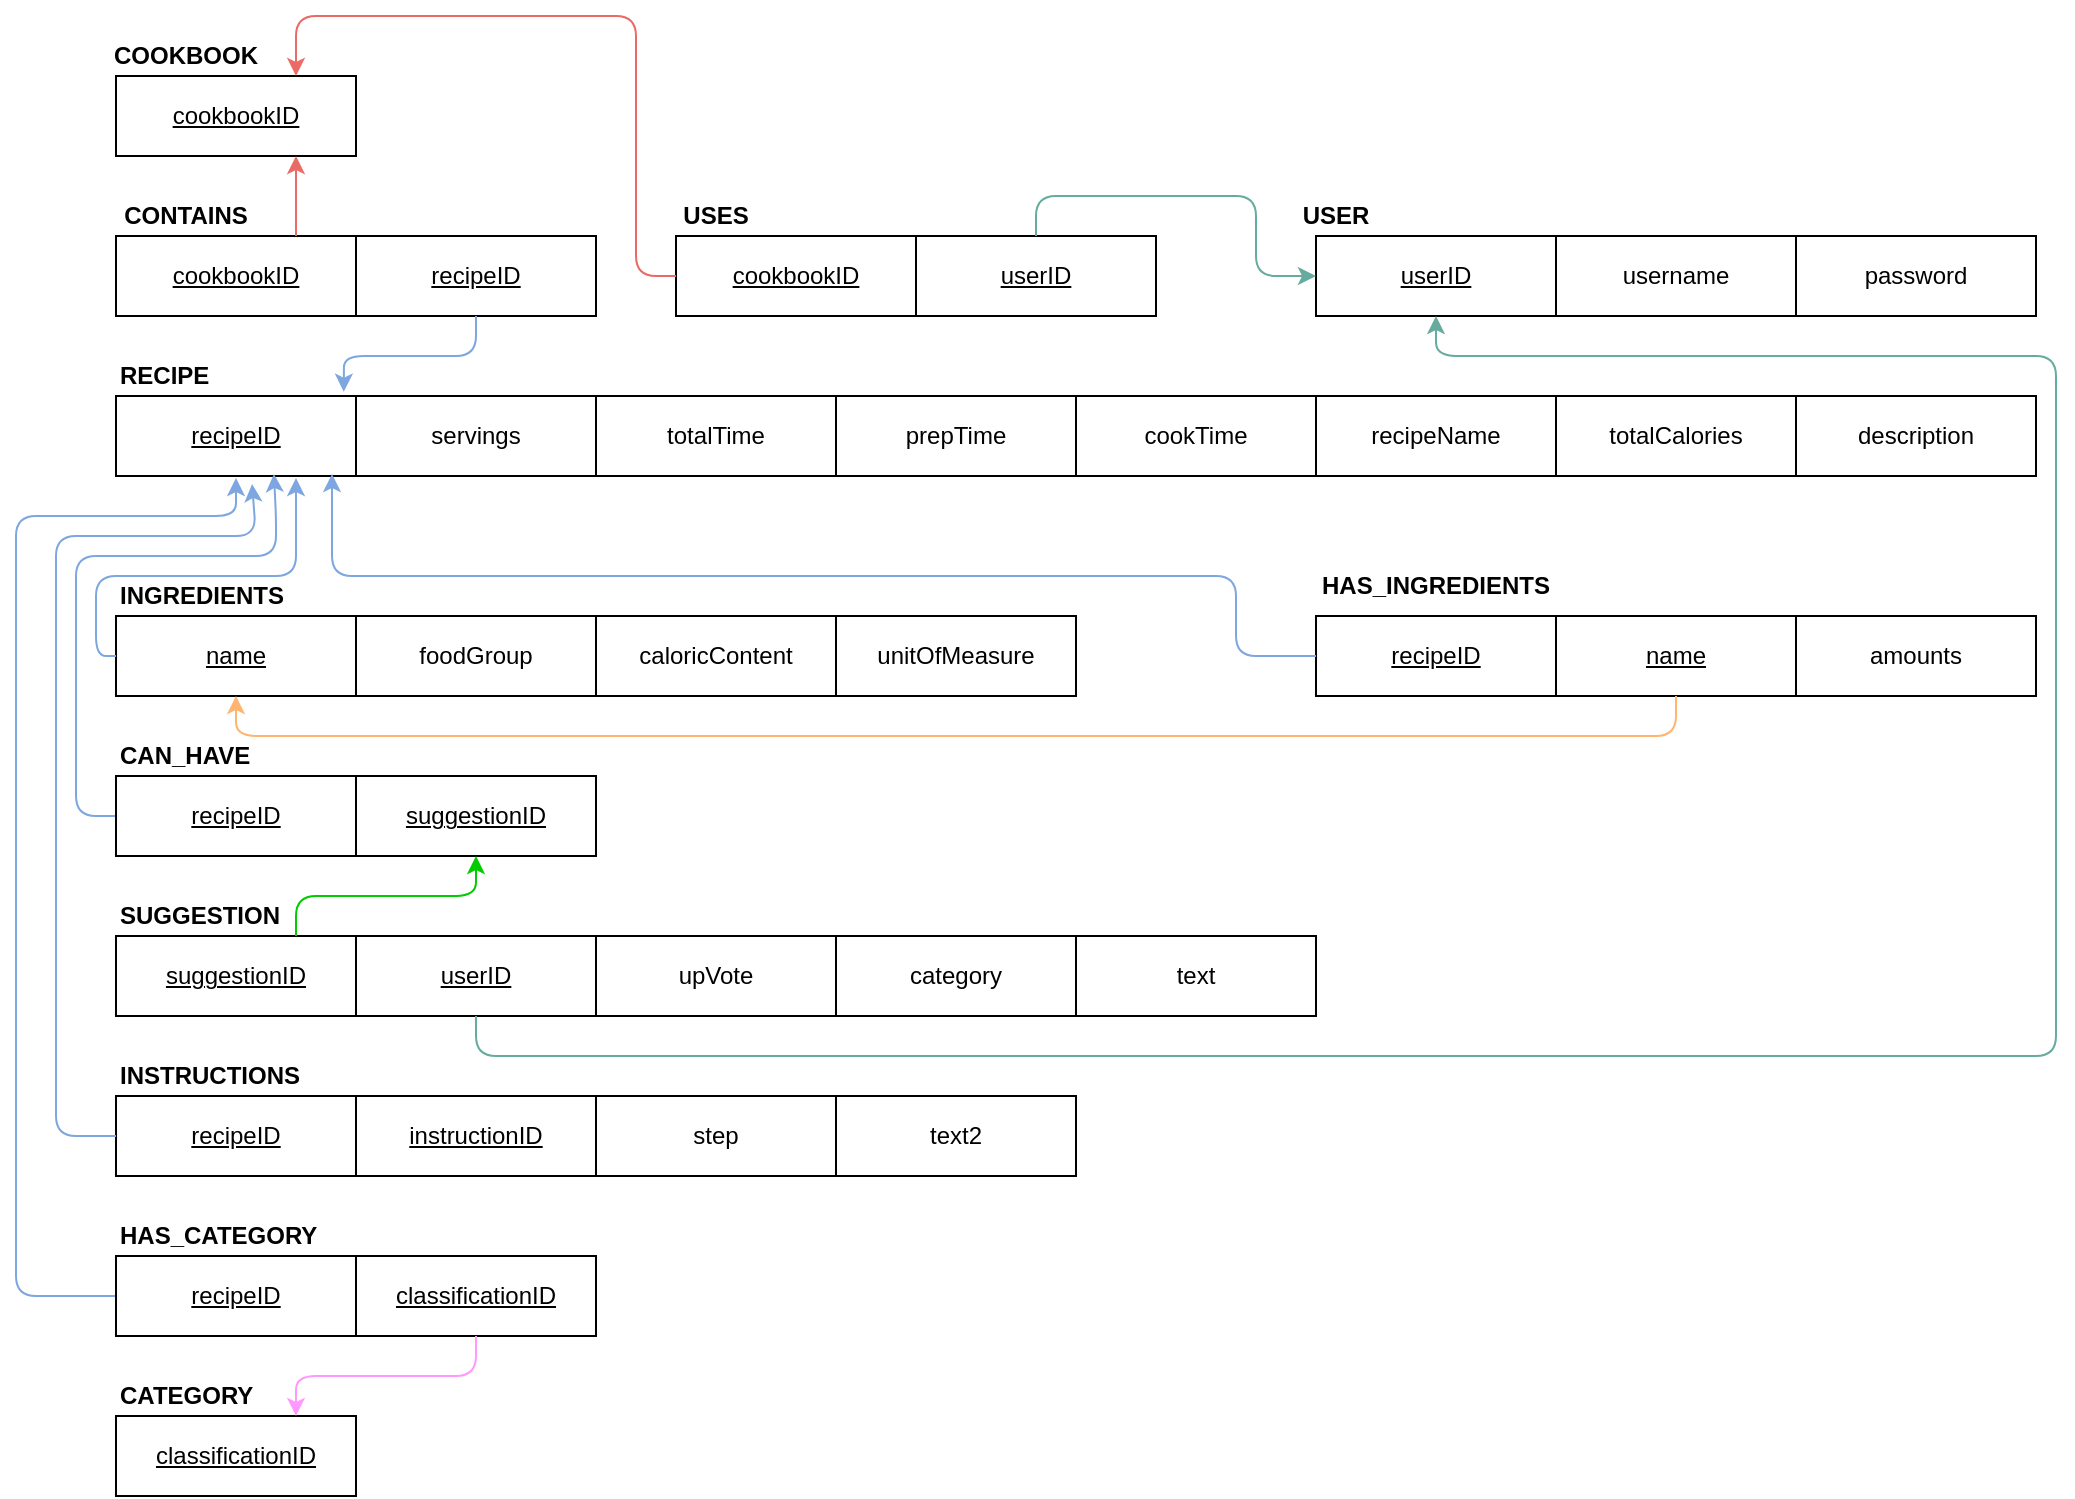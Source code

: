 <mxfile version="14.4.2" type="device"><diagram id="aLd0v4KJAVYEH-Jr9pIy" name="Page-1"><mxGraphModel dx="2128" dy="547" grid="1" gridSize="10" guides="1" tooltips="1" connect="1" arrows="1" fold="1" page="1" pageScale="1" pageWidth="850" pageHeight="1100" math="0" shadow="0"><root><mxCell id="0"/><mxCell id="1" parent="0"/><mxCell id="J_Jlcfr4WxMdh1qYqlRO-1" value="&lt;span&gt;userID&lt;/span&gt;" style="rounded=0;whiteSpace=wrap;html=1;fontStyle=4" vertex="1" parent="1"><mxGeometry x="600" y="170" width="120" height="40" as="geometry"/></mxCell><mxCell id="J_Jlcfr4WxMdh1qYqlRO-2" value="username" style="rounded=0;whiteSpace=wrap;html=1;" vertex="1" parent="1"><mxGeometry x="720" y="170" width="120" height="40" as="geometry"/></mxCell><mxCell id="J_Jlcfr4WxMdh1qYqlRO-3" value="password" style="rounded=0;whiteSpace=wrap;html=1;" vertex="1" parent="1"><mxGeometry x="840" y="170" width="120" height="40" as="geometry"/></mxCell><mxCell id="J_Jlcfr4WxMdh1qYqlRO-4" value="foodGroup" style="rounded=0;whiteSpace=wrap;html=1;fontStyle=0" vertex="1" parent="1"><mxGeometry x="120" y="360" width="120" height="40" as="geometry"/></mxCell><mxCell id="J_Jlcfr4WxMdh1qYqlRO-5" value="caloricContent" style="rounded=0;whiteSpace=wrap;html=1;" vertex="1" parent="1"><mxGeometry x="240" y="360" width="120" height="40" as="geometry"/></mxCell><mxCell id="J_Jlcfr4WxMdh1qYqlRO-6" value="USER" style="text;html=1;strokeColor=none;fillColor=none;align=center;verticalAlign=middle;whiteSpace=wrap;rounded=0;fontStyle=1" vertex="1" parent="1"><mxGeometry x="600" y="150" width="20" height="20" as="geometry"/></mxCell><mxCell id="J_Jlcfr4WxMdh1qYqlRO-7" value="&lt;div align=&quot;left&quot;&gt;INGREDIENTS&lt;/div&gt;" style="text;html=1;strokeColor=none;fillColor=none;align=left;verticalAlign=middle;whiteSpace=wrap;rounded=0;fontStyle=1" vertex="1" parent="1"><mxGeometry y="340" width="90" height="20" as="geometry"/></mxCell><mxCell id="J_Jlcfr4WxMdh1qYqlRO-8" value="name" style="rounded=0;whiteSpace=wrap;html=1;fontStyle=4" vertex="1" parent="1"><mxGeometry y="360" width="120" height="40" as="geometry"/></mxCell><mxCell id="J_Jlcfr4WxMdh1qYqlRO-9" value="&lt;div&gt;unitOfMeasure&lt;/div&gt;" style="rounded=0;whiteSpace=wrap;html=1;" vertex="1" parent="1"><mxGeometry x="360" y="360" width="120" height="40" as="geometry"/></mxCell><mxCell id="J_Jlcfr4WxMdh1qYqlRO-12" value="servings" style="rounded=0;whiteSpace=wrap;html=1;" vertex="1" parent="1"><mxGeometry x="120" y="250" width="120" height="40" as="geometry"/></mxCell><mxCell id="J_Jlcfr4WxMdh1qYqlRO-13" value="totalTime" style="rounded=0;whiteSpace=wrap;html=1;" vertex="1" parent="1"><mxGeometry x="240" y="250" width="120" height="40" as="geometry"/></mxCell><mxCell id="J_Jlcfr4WxMdh1qYqlRO-14" value="RECIPE" style="text;html=1;strokeColor=none;fillColor=none;align=left;verticalAlign=middle;whiteSpace=wrap;rounded=0;fontStyle=1" vertex="1" parent="1"><mxGeometry y="230" width="90" height="20" as="geometry"/></mxCell><mxCell id="J_Jlcfr4WxMdh1qYqlRO-15" value="&lt;span&gt;recipeID&lt;/span&gt;" style="rounded=0;whiteSpace=wrap;html=1;fontStyle=4" vertex="1" parent="1"><mxGeometry y="250" width="120" height="40" as="geometry"/></mxCell><mxCell id="J_Jlcfr4WxMdh1qYqlRO-16" value="prepTime" style="rounded=0;whiteSpace=wrap;html=1;" vertex="1" parent="1"><mxGeometry x="360" y="250" width="120" height="40" as="geometry"/></mxCell><mxCell id="J_Jlcfr4WxMdh1qYqlRO-17" value="cookTime" style="rounded=0;whiteSpace=wrap;html=1;" vertex="1" parent="1"><mxGeometry x="480" y="250" width="120" height="40" as="geometry"/></mxCell><mxCell id="J_Jlcfr4WxMdh1qYqlRO-18" value="recipeName" style="rounded=0;whiteSpace=wrap;html=1;" vertex="1" parent="1"><mxGeometry x="600" y="250" width="120" height="40" as="geometry"/></mxCell><mxCell id="J_Jlcfr4WxMdh1qYqlRO-19" value="totalCalories" style="rounded=0;whiteSpace=wrap;html=1;" vertex="1" parent="1"><mxGeometry x="720" y="250" width="120" height="40" as="geometry"/></mxCell><mxCell id="J_Jlcfr4WxMdh1qYqlRO-20" value="description" style="rounded=0;whiteSpace=wrap;html=1;" vertex="1" parent="1"><mxGeometry x="840" y="250" width="120" height="40" as="geometry"/></mxCell><mxCell id="J_Jlcfr4WxMdh1qYqlRO-21" value="upVote" style="rounded=0;whiteSpace=wrap;html=1;" vertex="1" parent="1"><mxGeometry x="240" y="520" width="120" height="40" as="geometry"/></mxCell><mxCell id="J_Jlcfr4WxMdh1qYqlRO-22" value="category" style="rounded=0;whiteSpace=wrap;html=1;" vertex="1" parent="1"><mxGeometry x="360" y="520" width="120" height="40" as="geometry"/></mxCell><mxCell id="J_Jlcfr4WxMdh1qYqlRO-23" value="SUGGESTION" style="text;html=1;strokeColor=none;fillColor=none;align=left;verticalAlign=middle;whiteSpace=wrap;rounded=0;fontStyle=1" vertex="1" parent="1"><mxGeometry y="500" width="90" height="20" as="geometry"/></mxCell><mxCell id="J_Jlcfr4WxMdh1qYqlRO-24" value="suggestionID" style="rounded=0;whiteSpace=wrap;html=1;fontStyle=4" vertex="1" parent="1"><mxGeometry y="520" width="120" height="40" as="geometry"/></mxCell><mxCell id="J_Jlcfr4WxMdh1qYqlRO-25" value="text" style="rounded=0;whiteSpace=wrap;html=1;" vertex="1" parent="1"><mxGeometry x="480" y="520" width="120" height="40" as="geometry"/></mxCell><mxCell id="J_Jlcfr4WxMdh1qYqlRO-26" value="step" style="rounded=0;whiteSpace=wrap;html=1;" vertex="1" parent="1"><mxGeometry x="240" y="600" width="120" height="40" as="geometry"/></mxCell><mxCell id="J_Jlcfr4WxMdh1qYqlRO-27" value="text2" style="rounded=0;whiteSpace=wrap;html=1;" vertex="1" parent="1"><mxGeometry x="360" y="600" width="120" height="40" as="geometry"/></mxCell><mxCell id="J_Jlcfr4WxMdh1qYqlRO-28" value="INSTRUCTIONS" style="text;html=1;strokeColor=none;fillColor=none;align=left;verticalAlign=middle;whiteSpace=wrap;rounded=0;fontStyle=1" vertex="1" parent="1"><mxGeometry y="580" width="90" height="20" as="geometry"/></mxCell><mxCell id="J_Jlcfr4WxMdh1qYqlRO-29" value="instructionID" style="rounded=0;whiteSpace=wrap;html=1;fontStyle=4" vertex="1" parent="1"><mxGeometry x="120" y="600" width="120" height="40" as="geometry"/></mxCell><mxCell id="J_Jlcfr4WxMdh1qYqlRO-31" value="CATEGORY" style="text;html=1;strokeColor=none;fillColor=none;align=left;verticalAlign=middle;whiteSpace=wrap;rounded=0;fontStyle=1" vertex="1" parent="1"><mxGeometry y="740" width="90" height="20" as="geometry"/></mxCell><mxCell id="J_Jlcfr4WxMdh1qYqlRO-32" value="classificationID" style="rounded=0;whiteSpace=wrap;html=1;fontStyle=4" vertex="1" parent="1"><mxGeometry y="760" width="120" height="40" as="geometry"/></mxCell><mxCell id="J_Jlcfr4WxMdh1qYqlRO-33" value="&lt;span&gt;cookbookID&lt;/span&gt;" style="rounded=0;whiteSpace=wrap;html=1;fontStyle=4" vertex="1" parent="1"><mxGeometry y="90" width="120" height="40" as="geometry"/></mxCell><mxCell id="J_Jlcfr4WxMdh1qYqlRO-34" value="COOKBOOK" style="text;html=1;strokeColor=none;fillColor=none;align=center;verticalAlign=middle;whiteSpace=wrap;rounded=0;fontStyle=1" vertex="1" parent="1"><mxGeometry y="70" width="70" height="20" as="geometry"/></mxCell><mxCell id="J_Jlcfr4WxMdh1qYqlRO-60" value="&lt;span&gt;userID&lt;/span&gt;" style="rounded=0;whiteSpace=wrap;html=1;fontStyle=4" vertex="1" parent="1"><mxGeometry x="120" y="520" width="120" height="40" as="geometry"/></mxCell><mxCell id="J_Jlcfr4WxMdh1qYqlRO-71" value="&lt;span&gt;recipeID&lt;/span&gt;" style="rounded=0;whiteSpace=wrap;html=1;fontStyle=4" vertex="1" parent="1"><mxGeometry x="120" y="170" width="120" height="40" as="geometry"/></mxCell><mxCell id="J_Jlcfr4WxMdh1qYqlRO-80" value="" style="endArrow=classic;html=1;strokeColor=#7EA6E0;fillColor=#3399FF;exitX=0;exitY=0.5;exitDx=0;exitDy=0;" edge="1" parent="1"><mxGeometry width="50" height="50" relative="1" as="geometry"><mxPoint y="380" as="sourcePoint"/><mxPoint x="90" y="291" as="targetPoint"/><Array as="points"><mxPoint x="-10" y="380"/><mxPoint x="-10" y="340"/><mxPoint x="90" y="340"/><mxPoint x="90" y="310"/></Array></mxGeometry></mxCell><mxCell id="J_Jlcfr4WxMdh1qYqlRO-82" value="" style="endArrow=classic;html=1;strokeColor=#7EA6E0;fillColor=#3399FF;exitX=0;exitY=0.5;exitDx=0;exitDy=0;entryX=0.658;entryY=0.975;entryDx=0;entryDy=0;entryPerimeter=0;" edge="1" parent="1" source="J_Jlcfr4WxMdh1qYqlRO-106" target="J_Jlcfr4WxMdh1qYqlRO-15"><mxGeometry width="50" height="50" relative="1" as="geometry"><mxPoint y="460" as="sourcePoint"/><mxPoint x="210" y="430" as="targetPoint"/><Array as="points"><mxPoint x="-20" y="460"/><mxPoint x="-20" y="330"/><mxPoint x="80" y="330"/><mxPoint x="80" y="310"/></Array></mxGeometry></mxCell><mxCell id="J_Jlcfr4WxMdh1qYqlRO-86" value="" style="endArrow=classic;html=1;strokeColor=#7EA6E0;fillColor=#3399FF;exitX=0;exitY=0.5;exitDx=0;exitDy=0;" edge="1" parent="1" source="J_Jlcfr4WxMdh1qYqlRO-102"><mxGeometry width="50" height="50" relative="1" as="geometry"><mxPoint x="140" y="598" as="sourcePoint"/><mxPoint x="60" y="291" as="targetPoint"/><Array as="points"><mxPoint x="-50" y="700"/><mxPoint x="-50" y="510"/><mxPoint x="-50" y="310"/><mxPoint x="60" y="310"/></Array></mxGeometry></mxCell><mxCell id="J_Jlcfr4WxMdh1qYqlRO-92" value="" style="endArrow=classic;html=1;strokeColor=#67AB9F;fillColor=#3399FF;entryX=0.5;entryY=1;entryDx=0;entryDy=0;exitX=0.5;exitY=1;exitDx=0;exitDy=0;" edge="1" parent="1" source="J_Jlcfr4WxMdh1qYqlRO-60" target="J_Jlcfr4WxMdh1qYqlRO-1"><mxGeometry width="50" height="50" relative="1" as="geometry"><mxPoint x="300" y="480" as="sourcePoint"/><mxPoint x="710" y="580" as="targetPoint"/><Array as="points"><mxPoint x="180" y="580"/><mxPoint x="530" y="580"/><mxPoint x="970" y="580"/><mxPoint x="970" y="230"/><mxPoint x="660" y="230"/></Array></mxGeometry></mxCell><mxCell id="J_Jlcfr4WxMdh1qYqlRO-95" value="amounts" style="rounded=0;whiteSpace=wrap;html=1;fontStyle=0" vertex="1" parent="1"><mxGeometry x="840" y="360" width="120" height="40" as="geometry"/></mxCell><mxCell id="J_Jlcfr4WxMdh1qYqlRO-96" value="&lt;span&gt;recipeID&lt;/span&gt;" style="rounded=0;whiteSpace=wrap;html=1;fontStyle=4" vertex="1" parent="1"><mxGeometry x="600" y="360" width="120" height="40" as="geometry"/></mxCell><mxCell id="J_Jlcfr4WxMdh1qYqlRO-97" value="HAS_INGREDIENTS" style="text;html=1;strokeColor=none;fillColor=none;align=center;verticalAlign=middle;whiteSpace=wrap;rounded=0;fontStyle=1" vertex="1" parent="1"><mxGeometry x="600" y="340" width="120" height="10" as="geometry"/></mxCell><mxCell id="J_Jlcfr4WxMdh1qYqlRO-98" value="" style="endArrow=classic;html=1;strokeColor=#7EA6E0;fillColor=#3399FF;exitX=0;exitY=0.5;exitDx=0;exitDy=0;entryX=0.9;entryY=0.975;entryDx=0;entryDy=0;entryPerimeter=0;" edge="1" parent="1" source="J_Jlcfr4WxMdh1qYqlRO-96" target="J_Jlcfr4WxMdh1qYqlRO-15"><mxGeometry width="50" height="50" relative="1" as="geometry"><mxPoint x="623" y="390" as="sourcePoint"/><mxPoint x="70.16" y="291.88" as="targetPoint"/><Array as="points"><mxPoint x="560" y="380"/><mxPoint x="560" y="340"/><mxPoint x="108" y="340"/></Array></mxGeometry></mxCell><mxCell id="J_Jlcfr4WxMdh1qYqlRO-99" value="name" style="rounded=0;whiteSpace=wrap;html=1;fontStyle=4" vertex="1" parent="1"><mxGeometry x="720" y="360" width="120" height="40" as="geometry"/></mxCell><mxCell id="J_Jlcfr4WxMdh1qYqlRO-100" value="" style="endArrow=classic;html=1;strokeColor=#FFB570;fillColor=#3399FF;entryX=0.5;entryY=1;entryDx=0;entryDy=0;exitX=0.5;exitY=1;exitDx=0;exitDy=0;" edge="1" parent="1" source="J_Jlcfr4WxMdh1qYqlRO-99" target="J_Jlcfr4WxMdh1qYqlRO-8"><mxGeometry width="50" height="50" relative="1" as="geometry"><mxPoint x="623" y="410" as="sourcePoint"/><mxPoint x="143" y="400" as="targetPoint"/><Array as="points"><mxPoint x="780" y="420"/><mxPoint x="60" y="420"/></Array></mxGeometry></mxCell><mxCell id="J_Jlcfr4WxMdh1qYqlRO-101" value="HAS_CATEGORY" style="text;html=1;strokeColor=none;fillColor=none;align=left;verticalAlign=middle;whiteSpace=wrap;rounded=0;fontStyle=1" vertex="1" parent="1"><mxGeometry y="660" width="90" height="20" as="geometry"/></mxCell><mxCell id="J_Jlcfr4WxMdh1qYqlRO-102" value="&lt;span&gt;recipeID&lt;/span&gt;" style="rounded=0;whiteSpace=wrap;html=1;fontStyle=4" vertex="1" parent="1"><mxGeometry y="680" width="120" height="40" as="geometry"/></mxCell><mxCell id="J_Jlcfr4WxMdh1qYqlRO-104" value="CAN_HAVE" style="text;html=1;strokeColor=none;fillColor=none;align=left;verticalAlign=middle;whiteSpace=wrap;rounded=0;fontStyle=1" vertex="1" parent="1"><mxGeometry y="420" width="90" height="20" as="geometry"/></mxCell><mxCell id="J_Jlcfr4WxMdh1qYqlRO-105" value="suggestionID" style="rounded=0;whiteSpace=wrap;html=1;fontStyle=4" vertex="1" parent="1"><mxGeometry x="120" y="440" width="120" height="40" as="geometry"/></mxCell><mxCell id="J_Jlcfr4WxMdh1qYqlRO-106" value="&lt;span&gt;recipeID&lt;/span&gt;" style="rounded=0;whiteSpace=wrap;html=1;fontStyle=4" vertex="1" parent="1"><mxGeometry y="440" width="120" height="40" as="geometry"/></mxCell><mxCell id="J_Jlcfr4WxMdh1qYqlRO-107" value="" style="endArrow=classic;html=1;strokeColor=#00CC00;fillColor=#3399FF;exitX=0.75;exitY=0;exitDx=0;exitDy=0;entryX=0.5;entryY=1;entryDx=0;entryDy=0;" edge="1" parent="1" source="J_Jlcfr4WxMdh1qYqlRO-24" target="J_Jlcfr4WxMdh1qYqlRO-105"><mxGeometry width="50" height="50" relative="1" as="geometry"><mxPoint x="660" y="500" as="sourcePoint"/><mxPoint x="710" y="450" as="targetPoint"/><Array as="points"><mxPoint x="90" y="500"/><mxPoint x="180" y="500"/></Array></mxGeometry></mxCell><mxCell id="J_Jlcfr4WxMdh1qYqlRO-109" value="&lt;span&gt;userID&lt;/span&gt;" style="rounded=0;whiteSpace=wrap;html=1;fontStyle=4" vertex="1" parent="1"><mxGeometry x="400" y="170" width="120" height="40" as="geometry"/></mxCell><mxCell id="J_Jlcfr4WxMdh1qYqlRO-110" value="&lt;b&gt;USES&lt;/b&gt;" style="text;html=1;strokeColor=none;fillColor=none;align=center;verticalAlign=middle;whiteSpace=wrap;rounded=0;" vertex="1" parent="1"><mxGeometry x="280" y="150" width="40" height="20" as="geometry"/></mxCell><mxCell id="J_Jlcfr4WxMdh1qYqlRO-111" value="&lt;span&gt;cookbookID&lt;/span&gt;" style="rounded=0;whiteSpace=wrap;html=1;fontStyle=4" vertex="1" parent="1"><mxGeometry x="280" y="170" width="120" height="40" as="geometry"/></mxCell><mxCell id="J_Jlcfr4WxMdh1qYqlRO-112" value="" style="endArrow=classic;html=1;strokeColor=#67AB9F;fillColor=#3399FF;entryX=0;entryY=0.5;entryDx=0;entryDy=0;exitX=0.5;exitY=0;exitDx=0;exitDy=0;" edge="1" parent="1" source="J_Jlcfr4WxMdh1qYqlRO-109" target="J_Jlcfr4WxMdh1qYqlRO-1"><mxGeometry width="50" height="50" relative="1" as="geometry"><mxPoint x="660" y="370" as="sourcePoint"/><mxPoint x="710" y="320" as="targetPoint"/><Array as="points"><mxPoint x="460" y="150"/><mxPoint x="570" y="150"/><mxPoint x="570" y="190"/></Array></mxGeometry></mxCell><mxCell id="J_Jlcfr4WxMdh1qYqlRO-113" value="" style="endArrow=classic;html=1;strokeColor=#EA6B66;fillColor=#3399FF;exitX=0;exitY=0.5;exitDx=0;exitDy=0;entryX=0.75;entryY=0;entryDx=0;entryDy=0;" edge="1" parent="1" source="J_Jlcfr4WxMdh1qYqlRO-111" target="J_Jlcfr4WxMdh1qYqlRO-33"><mxGeometry width="50" height="50" relative="1" as="geometry"><mxPoint x="360" y="110" as="sourcePoint"/><mxPoint x="710" y="240" as="targetPoint"/><Array as="points"><mxPoint x="260" y="190"/><mxPoint x="260" y="60"/><mxPoint x="90" y="60"/></Array></mxGeometry></mxCell><mxCell id="J_Jlcfr4WxMdh1qYqlRO-114" value="" style="endArrow=classic;html=1;strokeColor=#7EA6E0;fillColor=#3399FF;exitX=0.5;exitY=1;exitDx=0;exitDy=0;entryX=0.949;entryY=-0.054;entryDx=0;entryDy=0;entryPerimeter=0;" edge="1" parent="1" source="J_Jlcfr4WxMdh1qYqlRO-71" target="J_Jlcfr4WxMdh1qYqlRO-15"><mxGeometry width="50" height="50" relative="1" as="geometry"><mxPoint x="660" y="440" as="sourcePoint"/><mxPoint x="710" y="390" as="targetPoint"/><Array as="points"><mxPoint x="180" y="230"/><mxPoint x="114" y="230"/></Array></mxGeometry></mxCell><mxCell id="J_Jlcfr4WxMdh1qYqlRO-118" value="&lt;span&gt;cookbookID&lt;/span&gt;" style="rounded=0;whiteSpace=wrap;html=1;fontStyle=4" vertex="1" parent="1"><mxGeometry y="170" width="120" height="40" as="geometry"/></mxCell><mxCell id="J_Jlcfr4WxMdh1qYqlRO-119" value="CONTAINS" style="text;html=1;strokeColor=none;fillColor=none;align=center;verticalAlign=middle;whiteSpace=wrap;rounded=0;fontStyle=1" vertex="1" parent="1"><mxGeometry y="150" width="70" height="20" as="geometry"/></mxCell><mxCell id="J_Jlcfr4WxMdh1qYqlRO-120" value="" style="endArrow=classic;html=1;strokeColor=#EA6B66;fillColor=#3399FF;exitX=0.75;exitY=0;exitDx=0;exitDy=0;entryX=0.75;entryY=1;entryDx=0;entryDy=0;" edge="1" parent="1" source="J_Jlcfr4WxMdh1qYqlRO-118" target="J_Jlcfr4WxMdh1qYqlRO-33"><mxGeometry width="50" height="50" relative="1" as="geometry"><mxPoint x="210" y="260" as="sourcePoint"/><mxPoint x="260" y="210" as="targetPoint"/></mxGeometry></mxCell><mxCell id="J_Jlcfr4WxMdh1qYqlRO-123" value="classificationID" style="rounded=0;whiteSpace=wrap;html=1;fontStyle=4" vertex="1" parent="1"><mxGeometry x="120" y="680" width="120" height="40" as="geometry"/></mxCell><mxCell id="J_Jlcfr4WxMdh1qYqlRO-125" value="" style="endArrow=classic;html=1;strokeColor=#FF99FF;fillColor=#3399FF;exitX=0.5;exitY=1;exitDx=0;exitDy=0;entryX=0.75;entryY=0;entryDx=0;entryDy=0;" edge="1" parent="1" source="J_Jlcfr4WxMdh1qYqlRO-123" target="J_Jlcfr4WxMdh1qYqlRO-32"><mxGeometry width="50" height="50" relative="1" as="geometry"><mxPoint x="280" y="650" as="sourcePoint"/><mxPoint x="330" y="600" as="targetPoint"/><Array as="points"><mxPoint x="180" y="740"/><mxPoint x="90" y="740"/></Array></mxGeometry></mxCell><mxCell id="J_Jlcfr4WxMdh1qYqlRO-126" value="&lt;span&gt;recipeID&lt;/span&gt;" style="rounded=0;whiteSpace=wrap;html=1;fontStyle=4" vertex="1" parent="1"><mxGeometry y="600" width="120" height="40" as="geometry"/></mxCell><mxCell id="J_Jlcfr4WxMdh1qYqlRO-127" value="" style="endArrow=classic;html=1;strokeColor=#7EA6E0;fillColor=#3399FF;exitX=0;exitY=0.5;exitDx=0;exitDy=0;entryX=0.567;entryY=1.1;entryDx=0;entryDy=0;entryPerimeter=0;" edge="1" parent="1" source="J_Jlcfr4WxMdh1qYqlRO-126" target="J_Jlcfr4WxMdh1qYqlRO-15"><mxGeometry width="50" height="50" relative="1" as="geometry"><mxPoint x="540" y="630" as="sourcePoint"/><mxPoint x="71" y="300" as="targetPoint"/><Array as="points"><mxPoint x="-30" y="620"/><mxPoint x="-30" y="320"/><mxPoint x="70" y="320"/></Array></mxGeometry></mxCell></root></mxGraphModel></diagram></mxfile>